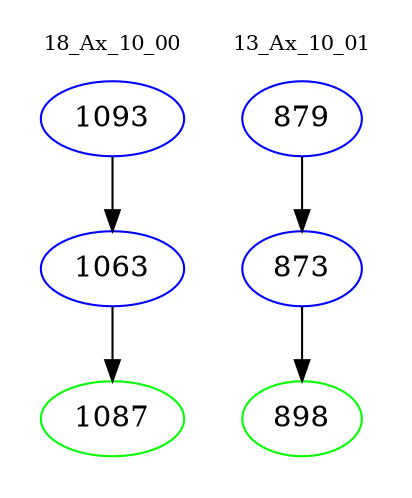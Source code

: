 digraph{
subgraph cluster_0 {
color = white
label = "18_Ax_10_00";
fontsize=10;
T0_1093 [label="1093", color="blue"]
T0_1093 -> T0_1063 [color="black"]
T0_1063 [label="1063", color="blue"]
T0_1063 -> T0_1087 [color="black"]
T0_1087 [label="1087", color="green"]
}
subgraph cluster_1 {
color = white
label = "13_Ax_10_01";
fontsize=10;
T1_879 [label="879", color="blue"]
T1_879 -> T1_873 [color="black"]
T1_873 [label="873", color="blue"]
T1_873 -> T1_898 [color="black"]
T1_898 [label="898", color="green"]
}
}

